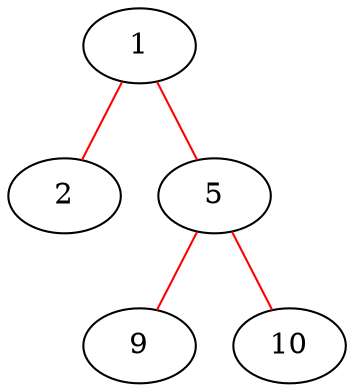 ## jagadeeshdot - tpdf/Users/omerorhan/Desktop/UCSC/Data Structures with Java/homework/graphexamples/fig/6.dot-o/Users/omerorhan/Desktop/UCSC/Data Structures with Java/homework/graphexamples/fig/6.dot.pdf
digraph g{
edge [dir=none, color=red]
  1 -> 2
  1 -> 5
  5 -> 9
  5 -> 10
}